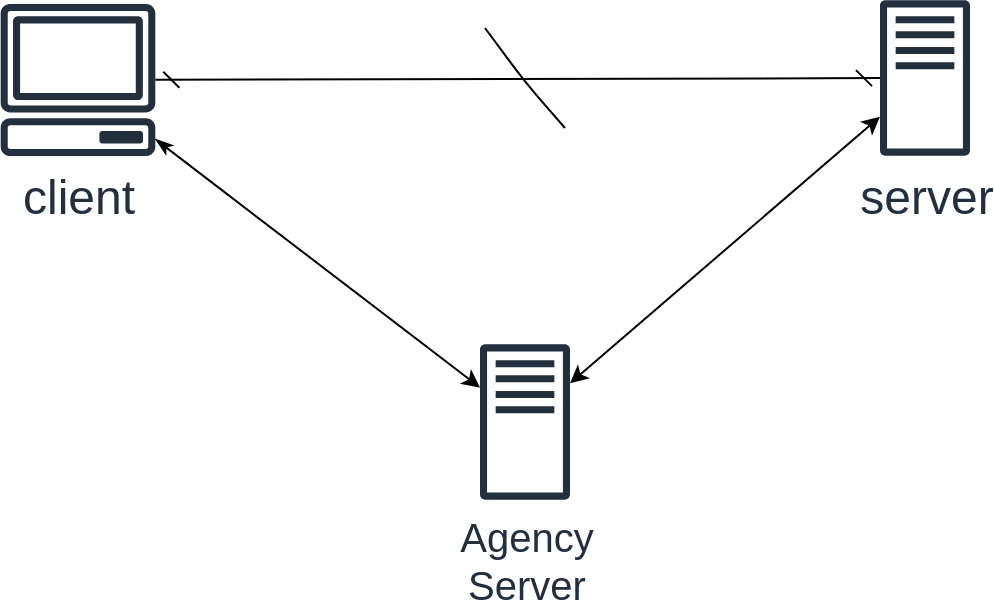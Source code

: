 <mxfile>
    <diagram id="D4BLHKGmQbQkXu97zh7Z" name="第 1 页">
        <mxGraphModel dx="1190" dy="542" grid="1" gridSize="10" guides="1" tooltips="1" connect="1" arrows="1" fold="1" page="1" pageScale="1" pageWidth="827" pageHeight="1169" math="0" shadow="0">
            <root>
                <mxCell id="0"/>
                <mxCell id="1" parent="0"/>
                <mxCell id="20" style="edgeStyle=none;html=1;endArrow=dash;endFill=0;startArrow=dash;startFill=0;" parent="1" source="17" target="18" edge="1">
                    <mxGeometry relative="1" as="geometry"/>
                </mxCell>
                <mxCell id="21" style="edgeStyle=none;html=1;startArrow=classicThin;startFill=1;endArrow=classic;endFill=1;" parent="1" source="17" target="19" edge="1">
                    <mxGeometry relative="1" as="geometry"/>
                </mxCell>
                <mxCell id="17" value="&lt;font style=&quot;font-size: 24px&quot;&gt;client&lt;/font&gt;" style="sketch=0;outlineConnect=0;fontColor=#232F3E;gradientColor=none;fillColor=#232F3D;strokeColor=none;dashed=0;verticalLabelPosition=bottom;verticalAlign=top;align=center;html=1;fontSize=12;fontStyle=0;aspect=fixed;pointerEvents=1;shape=mxgraph.aws4.client;" parent="1" vertex="1">
                    <mxGeometry x="200" y="360" width="78" height="76" as="geometry"/>
                </mxCell>
                <mxCell id="18" value="&lt;font style=&quot;font-size: 24px&quot;&gt;server&lt;/font&gt;" style="sketch=0;outlineConnect=0;fontColor=#232F3E;gradientColor=none;fillColor=#232F3D;strokeColor=none;dashed=0;verticalLabelPosition=bottom;verticalAlign=top;align=center;html=1;fontSize=12;fontStyle=0;aspect=fixed;pointerEvents=1;shape=mxgraph.aws4.traditional_server;" parent="1" vertex="1">
                    <mxGeometry x="640" y="358" width="45" height="78" as="geometry"/>
                </mxCell>
                <mxCell id="22" style="edgeStyle=none;html=1;startArrow=classic;startFill=1;endArrow=classic;endFill=1;" parent="1" source="19" target="18" edge="1">
                    <mxGeometry relative="1" as="geometry">
                        <mxPoint x="670" y="450" as="targetPoint"/>
                    </mxGeometry>
                </mxCell>
                <mxCell id="19" value="&lt;font style=&quot;font-size: 20px&quot;&gt;Agency &lt;br&gt;Server&lt;/font&gt;" style="sketch=0;outlineConnect=0;fontColor=#232F3E;gradientColor=none;fillColor=#232F3D;strokeColor=none;dashed=0;verticalLabelPosition=bottom;verticalAlign=top;align=center;html=1;fontSize=12;fontStyle=0;aspect=fixed;pointerEvents=1;shape=mxgraph.aws4.traditional_server;" parent="1" vertex="1">
                    <mxGeometry x="440" y="530" width="45" height="78" as="geometry"/>
                </mxCell>
                <mxCell id="25" value="" style="endArrow=none;html=1;fontSize=20;" parent="1" edge="1">
                    <mxGeometry width="50" height="50" relative="1" as="geometry">
                        <mxPoint x="482.5" y="422" as="sourcePoint"/>
                        <mxPoint x="442.5" y="372" as="targetPoint"/>
                        <Array as="points">
                            <mxPoint x="462.5" y="399"/>
                        </Array>
                    </mxGeometry>
                </mxCell>
            </root>
        </mxGraphModel>
    </diagram>
</mxfile>